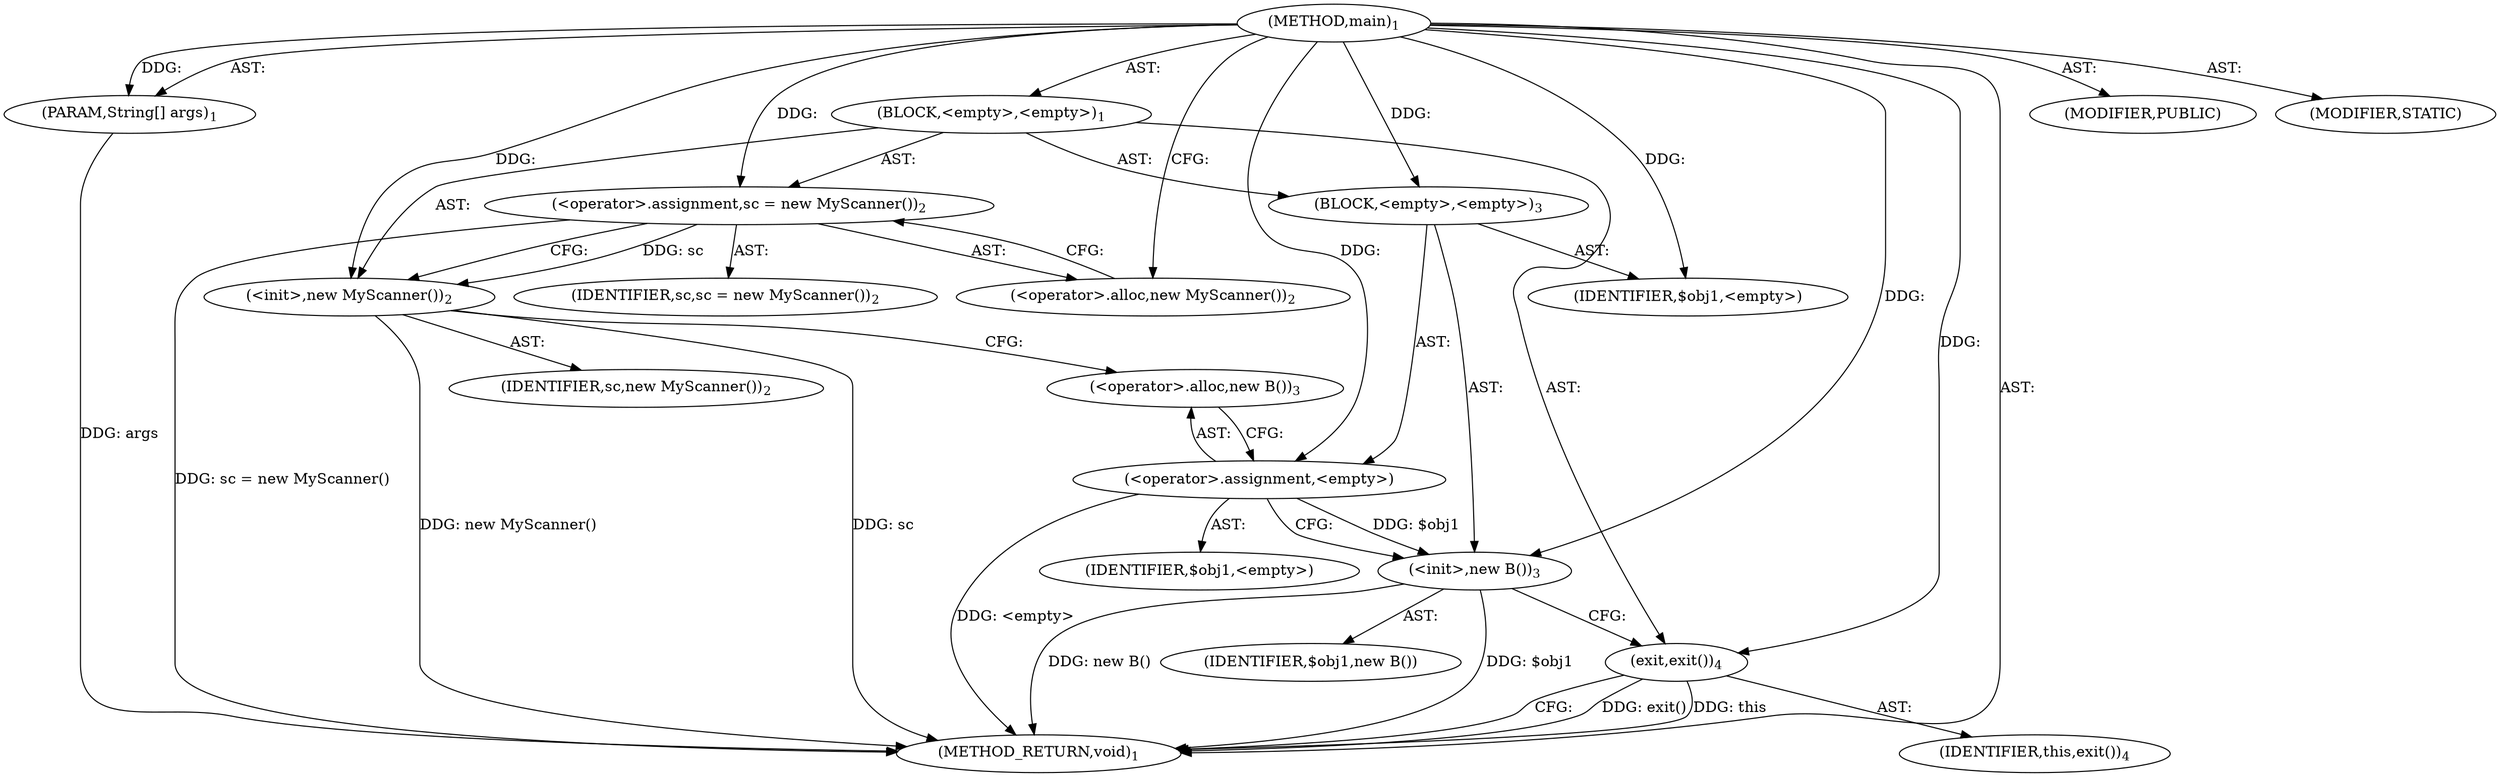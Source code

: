digraph "main" {  
"17" [label = <(METHOD,main)<SUB>1</SUB>> ]
"18" [label = <(PARAM,String[] args)<SUB>1</SUB>> ]
"19" [label = <(BLOCK,&lt;empty&gt;,&lt;empty&gt;)<SUB>1</SUB>> ]
"20" [label = <(&lt;operator&gt;.assignment,sc = new MyScanner())<SUB>2</SUB>> ]
"21" [label = <(IDENTIFIER,sc,sc = new MyScanner())<SUB>2</SUB>> ]
"22" [label = <(&lt;operator&gt;.alloc,new MyScanner())<SUB>2</SUB>> ]
"23" [label = <(&lt;init&gt;,new MyScanner())<SUB>2</SUB>> ]
"24" [label = <(IDENTIFIER,sc,new MyScanner())<SUB>2</SUB>> ]
"25" [label = <(BLOCK,&lt;empty&gt;,&lt;empty&gt;)<SUB>3</SUB>> ]
"26" [label = <(&lt;operator&gt;.assignment,&lt;empty&gt;)> ]
"27" [label = <(IDENTIFIER,$obj1,&lt;empty&gt;)> ]
"28" [label = <(&lt;operator&gt;.alloc,new B())<SUB>3</SUB>> ]
"29" [label = <(&lt;init&gt;,new B())<SUB>3</SUB>> ]
"30" [label = <(IDENTIFIER,$obj1,new B())> ]
"31" [label = <(IDENTIFIER,$obj1,&lt;empty&gt;)> ]
"32" [label = <(exit,exit())<SUB>4</SUB>> ]
"33" [label = <(IDENTIFIER,this,exit())<SUB>4</SUB>> ]
"34" [label = <(MODIFIER,PUBLIC)> ]
"35" [label = <(MODIFIER,STATIC)> ]
"36" [label = <(METHOD_RETURN,void)<SUB>1</SUB>> ]
  "17" -> "18"  [ label = "AST: "] 
  "17" -> "19"  [ label = "AST: "] 
  "17" -> "34"  [ label = "AST: "] 
  "17" -> "35"  [ label = "AST: "] 
  "17" -> "36"  [ label = "AST: "] 
  "19" -> "20"  [ label = "AST: "] 
  "19" -> "23"  [ label = "AST: "] 
  "19" -> "25"  [ label = "AST: "] 
  "19" -> "32"  [ label = "AST: "] 
  "20" -> "21"  [ label = "AST: "] 
  "20" -> "22"  [ label = "AST: "] 
  "23" -> "24"  [ label = "AST: "] 
  "25" -> "26"  [ label = "AST: "] 
  "25" -> "29"  [ label = "AST: "] 
  "25" -> "31"  [ label = "AST: "] 
  "26" -> "27"  [ label = "AST: "] 
  "26" -> "28"  [ label = "AST: "] 
  "29" -> "30"  [ label = "AST: "] 
  "32" -> "33"  [ label = "AST: "] 
  "20" -> "23"  [ label = "CFG: "] 
  "23" -> "28"  [ label = "CFG: "] 
  "32" -> "36"  [ label = "CFG: "] 
  "22" -> "20"  [ label = "CFG: "] 
  "26" -> "29"  [ label = "CFG: "] 
  "29" -> "32"  [ label = "CFG: "] 
  "28" -> "26"  [ label = "CFG: "] 
  "17" -> "22"  [ label = "CFG: "] 
  "18" -> "36"  [ label = "DDG: args"] 
  "20" -> "36"  [ label = "DDG: sc = new MyScanner()"] 
  "23" -> "36"  [ label = "DDG: sc"] 
  "23" -> "36"  [ label = "DDG: new MyScanner()"] 
  "26" -> "36"  [ label = "DDG: &lt;empty&gt;"] 
  "29" -> "36"  [ label = "DDG: $obj1"] 
  "29" -> "36"  [ label = "DDG: new B()"] 
  "32" -> "36"  [ label = "DDG: exit()"] 
  "32" -> "36"  [ label = "DDG: this"] 
  "17" -> "18"  [ label = "DDG: "] 
  "17" -> "20"  [ label = "DDG: "] 
  "17" -> "25"  [ label = "DDG: "] 
  "20" -> "23"  [ label = "DDG: sc"] 
  "17" -> "23"  [ label = "DDG: "] 
  "17" -> "26"  [ label = "DDG: "] 
  "17" -> "31"  [ label = "DDG: "] 
  "17" -> "32"  [ label = "DDG: "] 
  "26" -> "29"  [ label = "DDG: $obj1"] 
  "17" -> "29"  [ label = "DDG: "] 
}
